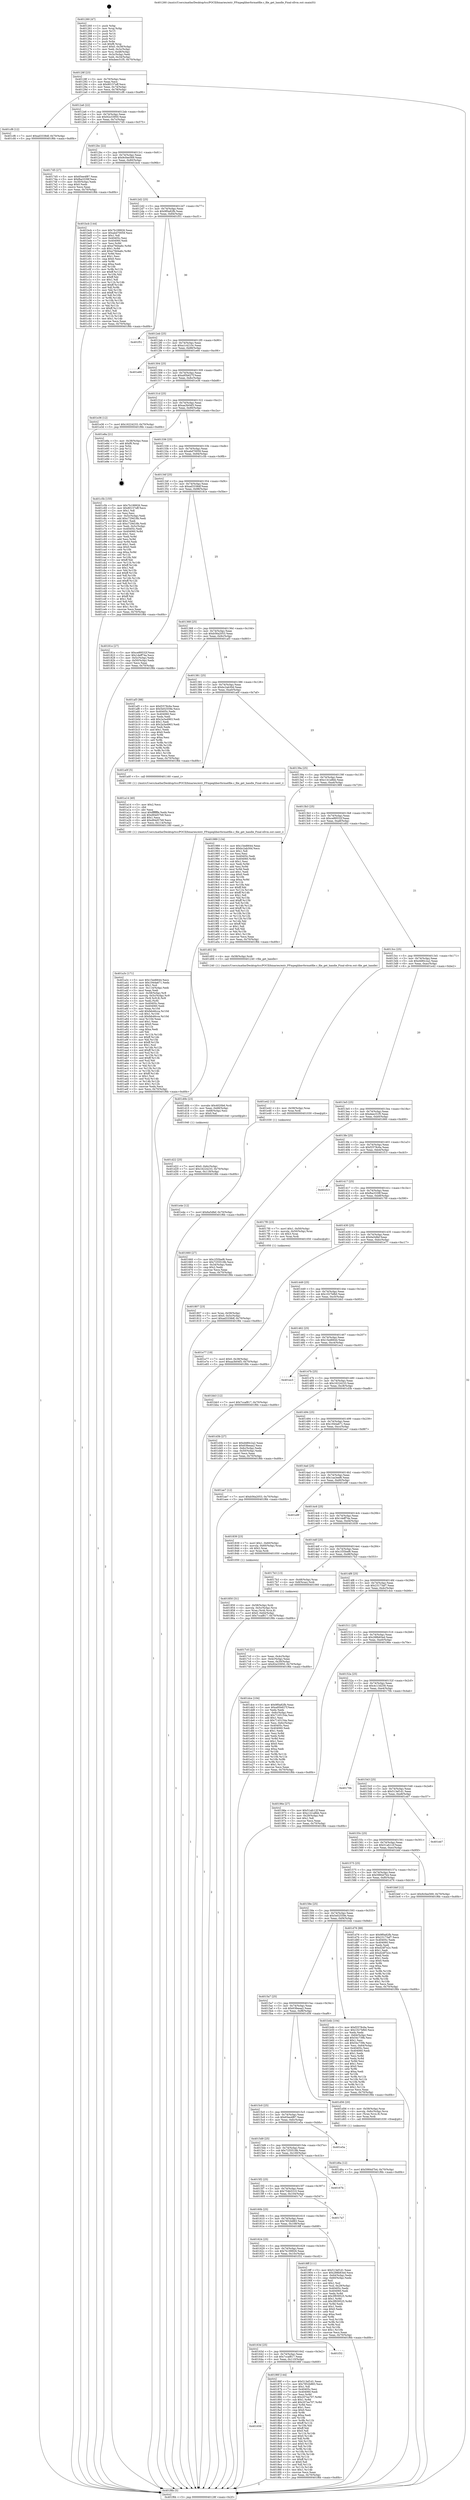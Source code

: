 digraph "0x401260" {
  label = "0x401260 (/mnt/c/Users/mathe/Desktop/tcc/POCII/binaries/extr_FFmpeglibavformatfile.c_file_get_handle_Final-ollvm.out::main(0))"
  labelloc = "t"
  node[shape=record]

  Entry [label="",width=0.3,height=0.3,shape=circle,fillcolor=black,style=filled]
  "0x40128f" [label="{
     0x40128f [23]\l
     | [instrs]\l
     &nbsp;&nbsp;0x40128f \<+3\>: mov -0x70(%rbp),%eax\l
     &nbsp;&nbsp;0x401292 \<+2\>: mov %eax,%ecx\l
     &nbsp;&nbsp;0x401294 \<+6\>: sub $0x80157eff,%ecx\l
     &nbsp;&nbsp;0x40129a \<+3\>: mov %eax,-0x74(%rbp)\l
     &nbsp;&nbsp;0x40129d \<+3\>: mov %ecx,-0x78(%rbp)\l
     &nbsp;&nbsp;0x4012a0 \<+6\>: je 0000000000401cf6 \<main+0xa96\>\l
  }"]
  "0x401cf6" [label="{
     0x401cf6 [12]\l
     | [instrs]\l
     &nbsp;&nbsp;0x401cf6 \<+7\>: movl $0xad3338df,-0x70(%rbp)\l
     &nbsp;&nbsp;0x401cfd \<+5\>: jmp 0000000000401f6b \<main+0xd0b\>\l
  }"]
  "0x4012a6" [label="{
     0x4012a6 [22]\l
     | [instrs]\l
     &nbsp;&nbsp;0x4012a6 \<+5\>: jmp 00000000004012ab \<main+0x4b\>\l
     &nbsp;&nbsp;0x4012ab \<+3\>: mov -0x74(%rbp),%eax\l
     &nbsp;&nbsp;0x4012ae \<+5\>: sub $0x92e33950,%eax\l
     &nbsp;&nbsp;0x4012b3 \<+3\>: mov %eax,-0x7c(%rbp)\l
     &nbsp;&nbsp;0x4012b6 \<+6\>: je 00000000004017d5 \<main+0x575\>\l
  }"]
  Exit [label="",width=0.3,height=0.3,shape=circle,fillcolor=black,style=filled,peripheries=2]
  "0x4017d5" [label="{
     0x4017d5 [27]\l
     | [instrs]\l
     &nbsp;&nbsp;0x4017d5 \<+5\>: mov $0x65ee4f87,%eax\l
     &nbsp;&nbsp;0x4017da \<+5\>: mov $0xfba3339f,%ecx\l
     &nbsp;&nbsp;0x4017df \<+3\>: mov -0x30(%rbp),%edx\l
     &nbsp;&nbsp;0x4017e2 \<+3\>: cmp $0x0,%edx\l
     &nbsp;&nbsp;0x4017e5 \<+3\>: cmove %ecx,%eax\l
     &nbsp;&nbsp;0x4017e8 \<+3\>: mov %eax,-0x70(%rbp)\l
     &nbsp;&nbsp;0x4017eb \<+5\>: jmp 0000000000401f6b \<main+0xd0b\>\l
  }"]
  "0x4012bc" [label="{
     0x4012bc [22]\l
     | [instrs]\l
     &nbsp;&nbsp;0x4012bc \<+5\>: jmp 00000000004012c1 \<main+0x61\>\l
     &nbsp;&nbsp;0x4012c1 \<+3\>: mov -0x74(%rbp),%eax\l
     &nbsp;&nbsp;0x4012c4 \<+5\>: sub $0x9c0ee569,%eax\l
     &nbsp;&nbsp;0x4012c9 \<+3\>: mov %eax,-0x80(%rbp)\l
     &nbsp;&nbsp;0x4012cc \<+6\>: je 0000000000401bcb \<main+0x96b\>\l
  }"]
  "0x401e4e" [label="{
     0x401e4e [12]\l
     | [instrs]\l
     &nbsp;&nbsp;0x401e4e \<+7\>: movl $0x6a5dfef,-0x70(%rbp)\l
     &nbsp;&nbsp;0x401e55 \<+5\>: jmp 0000000000401f6b \<main+0xd0b\>\l
  }"]
  "0x401bcb" [label="{
     0x401bcb [144]\l
     | [instrs]\l
     &nbsp;&nbsp;0x401bcb \<+5\>: mov $0x7b199926,%eax\l
     &nbsp;&nbsp;0x401bd0 \<+5\>: mov $0xabd70059,%ecx\l
     &nbsp;&nbsp;0x401bd5 \<+2\>: mov $0x1,%dl\l
     &nbsp;&nbsp;0x401bd7 \<+7\>: mov 0x40405c,%esi\l
     &nbsp;&nbsp;0x401bde \<+7\>: mov 0x404060,%edi\l
     &nbsp;&nbsp;0x401be5 \<+3\>: mov %esi,%r8d\l
     &nbsp;&nbsp;0x401be8 \<+7\>: sub $0xe79d4a6c,%r8d\l
     &nbsp;&nbsp;0x401bef \<+4\>: sub $0x1,%r8d\l
     &nbsp;&nbsp;0x401bf3 \<+7\>: add $0xe79d4a6c,%r8d\l
     &nbsp;&nbsp;0x401bfa \<+4\>: imul %r8d,%esi\l
     &nbsp;&nbsp;0x401bfe \<+3\>: and $0x1,%esi\l
     &nbsp;&nbsp;0x401c01 \<+3\>: cmp $0x0,%esi\l
     &nbsp;&nbsp;0x401c04 \<+4\>: sete %r9b\l
     &nbsp;&nbsp;0x401c08 \<+3\>: cmp $0xa,%edi\l
     &nbsp;&nbsp;0x401c0b \<+4\>: setl %r10b\l
     &nbsp;&nbsp;0x401c0f \<+3\>: mov %r9b,%r11b\l
     &nbsp;&nbsp;0x401c12 \<+4\>: xor $0xff,%r11b\l
     &nbsp;&nbsp;0x401c16 \<+3\>: mov %r10b,%bl\l
     &nbsp;&nbsp;0x401c19 \<+3\>: xor $0xff,%bl\l
     &nbsp;&nbsp;0x401c1c \<+3\>: xor $0x1,%dl\l
     &nbsp;&nbsp;0x401c1f \<+3\>: mov %r11b,%r14b\l
     &nbsp;&nbsp;0x401c22 \<+4\>: and $0xff,%r14b\l
     &nbsp;&nbsp;0x401c26 \<+3\>: and %dl,%r9b\l
     &nbsp;&nbsp;0x401c29 \<+3\>: mov %bl,%r15b\l
     &nbsp;&nbsp;0x401c2c \<+4\>: and $0xff,%r15b\l
     &nbsp;&nbsp;0x401c30 \<+3\>: and %dl,%r10b\l
     &nbsp;&nbsp;0x401c33 \<+3\>: or %r9b,%r14b\l
     &nbsp;&nbsp;0x401c36 \<+3\>: or %r10b,%r15b\l
     &nbsp;&nbsp;0x401c39 \<+3\>: xor %r15b,%r14b\l
     &nbsp;&nbsp;0x401c3c \<+3\>: or %bl,%r11b\l
     &nbsp;&nbsp;0x401c3f \<+4\>: xor $0xff,%r11b\l
     &nbsp;&nbsp;0x401c43 \<+3\>: or $0x1,%dl\l
     &nbsp;&nbsp;0x401c46 \<+3\>: and %dl,%r11b\l
     &nbsp;&nbsp;0x401c49 \<+3\>: or %r11b,%r14b\l
     &nbsp;&nbsp;0x401c4c \<+4\>: test $0x1,%r14b\l
     &nbsp;&nbsp;0x401c50 \<+3\>: cmovne %ecx,%eax\l
     &nbsp;&nbsp;0x401c53 \<+3\>: mov %eax,-0x70(%rbp)\l
     &nbsp;&nbsp;0x401c56 \<+5\>: jmp 0000000000401f6b \<main+0xd0b\>\l
  }"]
  "0x4012d2" [label="{
     0x4012d2 [25]\l
     | [instrs]\l
     &nbsp;&nbsp;0x4012d2 \<+5\>: jmp 00000000004012d7 \<main+0x77\>\l
     &nbsp;&nbsp;0x4012d7 \<+3\>: mov -0x74(%rbp),%eax\l
     &nbsp;&nbsp;0x4012da \<+5\>: sub $0x9f0a82fb,%eax\l
     &nbsp;&nbsp;0x4012df \<+6\>: mov %eax,-0x84(%rbp)\l
     &nbsp;&nbsp;0x4012e5 \<+6\>: je 0000000000401f51 \<main+0xcf1\>\l
  }"]
  "0x401d6a" [label="{
     0x401d6a [12]\l
     | [instrs]\l
     &nbsp;&nbsp;0x401d6a \<+7\>: movl $0x5984d7b4,-0x70(%rbp)\l
     &nbsp;&nbsp;0x401d71 \<+5\>: jmp 0000000000401f6b \<main+0xd0b\>\l
  }"]
  "0x401f51" [label="{
     0x401f51\l
  }", style=dashed]
  "0x4012eb" [label="{
     0x4012eb [25]\l
     | [instrs]\l
     &nbsp;&nbsp;0x4012eb \<+5\>: jmp 00000000004012f0 \<main+0x90\>\l
     &nbsp;&nbsp;0x4012f0 \<+3\>: mov -0x74(%rbp),%eax\l
     &nbsp;&nbsp;0x4012f3 \<+5\>: sub $0xa1c4210c,%eax\l
     &nbsp;&nbsp;0x4012f8 \<+6\>: mov %eax,-0x88(%rbp)\l
     &nbsp;&nbsp;0x4012fe \<+6\>: je 0000000000401e66 \<main+0xc06\>\l
  }"]
  "0x401d22" [label="{
     0x401d22 [25]\l
     | [instrs]\l
     &nbsp;&nbsp;0x401d22 \<+7\>: movl $0x0,-0x6c(%rbp)\l
     &nbsp;&nbsp;0x401d29 \<+7\>: movl $0x16224233,-0x70(%rbp)\l
     &nbsp;&nbsp;0x401d30 \<+6\>: mov %eax,-0x118(%rbp)\l
     &nbsp;&nbsp;0x401d36 \<+5\>: jmp 0000000000401f6b \<main+0xd0b\>\l
  }"]
  "0x401e66" [label="{
     0x401e66\l
  }", style=dashed]
  "0x401304" [label="{
     0x401304 [25]\l
     | [instrs]\l
     &nbsp;&nbsp;0x401304 \<+5\>: jmp 0000000000401309 \<main+0xa9\>\l
     &nbsp;&nbsp;0x401309 \<+3\>: mov -0x74(%rbp),%eax\l
     &nbsp;&nbsp;0x40130c \<+5\>: sub $0xa95b627f,%eax\l
     &nbsp;&nbsp;0x401311 \<+6\>: mov %eax,-0x8c(%rbp)\l
     &nbsp;&nbsp;0x401317 \<+6\>: je 0000000000401e36 \<main+0xbd6\>\l
  }"]
  "0x401d0b" [label="{
     0x401d0b [23]\l
     | [instrs]\l
     &nbsp;&nbsp;0x401d0b \<+10\>: movabs $0x4020b6,%rdi\l
     &nbsp;&nbsp;0x401d15 \<+3\>: mov %eax,-0x68(%rbp)\l
     &nbsp;&nbsp;0x401d18 \<+3\>: mov -0x68(%rbp),%esi\l
     &nbsp;&nbsp;0x401d1b \<+2\>: mov $0x0,%al\l
     &nbsp;&nbsp;0x401d1d \<+5\>: call 0000000000401040 \<printf@plt\>\l
     | [calls]\l
     &nbsp;&nbsp;0x401040 \{1\} (unknown)\l
  }"]
  "0x401e36" [label="{
     0x401e36 [12]\l
     | [instrs]\l
     &nbsp;&nbsp;0x401e36 \<+7\>: movl $0x16224233,-0x70(%rbp)\l
     &nbsp;&nbsp;0x401e3d \<+5\>: jmp 0000000000401f6b \<main+0xd0b\>\l
  }"]
  "0x40131d" [label="{
     0x40131d [25]\l
     | [instrs]\l
     &nbsp;&nbsp;0x40131d \<+5\>: jmp 0000000000401322 \<main+0xc2\>\l
     &nbsp;&nbsp;0x401322 \<+3\>: mov -0x74(%rbp),%eax\l
     &nbsp;&nbsp;0x401325 \<+5\>: sub $0xaa3b04f3,%eax\l
     &nbsp;&nbsp;0x40132a \<+6\>: mov %eax,-0x90(%rbp)\l
     &nbsp;&nbsp;0x401330 \<+6\>: je 0000000000401e8a \<main+0xc2a\>\l
  }"]
  "0x401a3c" [label="{
     0x401a3c [171]\l
     | [instrs]\l
     &nbsp;&nbsp;0x401a3c \<+5\>: mov $0x15ed6644,%ecx\l
     &nbsp;&nbsp;0x401a41 \<+5\>: mov $0x1944a671,%edx\l
     &nbsp;&nbsp;0x401a46 \<+3\>: mov $0x1,%sil\l
     &nbsp;&nbsp;0x401a49 \<+6\>: mov -0x114(%rbp),%edi\l
     &nbsp;&nbsp;0x401a4f \<+3\>: imul %eax,%edi\l
     &nbsp;&nbsp;0x401a52 \<+4\>: mov -0x58(%rbp),%r8\l
     &nbsp;&nbsp;0x401a56 \<+4\>: movslq -0x5c(%rbp),%r9\l
     &nbsp;&nbsp;0x401a5a \<+4\>: mov (%r8,%r9,8),%r8\l
     &nbsp;&nbsp;0x401a5e \<+3\>: mov %edi,(%r8)\l
     &nbsp;&nbsp;0x401a61 \<+7\>: mov 0x40405c,%eax\l
     &nbsp;&nbsp;0x401a68 \<+7\>: mov 0x404060,%edi\l
     &nbsp;&nbsp;0x401a6f \<+3\>: mov %eax,%r10d\l
     &nbsp;&nbsp;0x401a72 \<+7\>: add $0xfeb46cca,%r10d\l
     &nbsp;&nbsp;0x401a79 \<+4\>: sub $0x1,%r10d\l
     &nbsp;&nbsp;0x401a7d \<+7\>: sub $0xfeb46cca,%r10d\l
     &nbsp;&nbsp;0x401a84 \<+4\>: imul %r10d,%eax\l
     &nbsp;&nbsp;0x401a88 \<+3\>: and $0x1,%eax\l
     &nbsp;&nbsp;0x401a8b \<+3\>: cmp $0x0,%eax\l
     &nbsp;&nbsp;0x401a8e \<+4\>: sete %r11b\l
     &nbsp;&nbsp;0x401a92 \<+3\>: cmp $0xa,%edi\l
     &nbsp;&nbsp;0x401a95 \<+3\>: setl %bl\l
     &nbsp;&nbsp;0x401a98 \<+3\>: mov %r11b,%r14b\l
     &nbsp;&nbsp;0x401a9b \<+4\>: xor $0xff,%r14b\l
     &nbsp;&nbsp;0x401a9f \<+3\>: mov %bl,%r15b\l
     &nbsp;&nbsp;0x401aa2 \<+4\>: xor $0xff,%r15b\l
     &nbsp;&nbsp;0x401aa6 \<+4\>: xor $0x1,%sil\l
     &nbsp;&nbsp;0x401aaa \<+3\>: mov %r14b,%r12b\l
     &nbsp;&nbsp;0x401aad \<+4\>: and $0xff,%r12b\l
     &nbsp;&nbsp;0x401ab1 \<+3\>: and %sil,%r11b\l
     &nbsp;&nbsp;0x401ab4 \<+3\>: mov %r15b,%r13b\l
     &nbsp;&nbsp;0x401ab7 \<+4\>: and $0xff,%r13b\l
     &nbsp;&nbsp;0x401abb \<+3\>: and %sil,%bl\l
     &nbsp;&nbsp;0x401abe \<+3\>: or %r11b,%r12b\l
     &nbsp;&nbsp;0x401ac1 \<+3\>: or %bl,%r13b\l
     &nbsp;&nbsp;0x401ac4 \<+3\>: xor %r13b,%r12b\l
     &nbsp;&nbsp;0x401ac7 \<+3\>: or %r15b,%r14b\l
     &nbsp;&nbsp;0x401aca \<+4\>: xor $0xff,%r14b\l
     &nbsp;&nbsp;0x401ace \<+4\>: or $0x1,%sil\l
     &nbsp;&nbsp;0x401ad2 \<+3\>: and %sil,%r14b\l
     &nbsp;&nbsp;0x401ad5 \<+3\>: or %r14b,%r12b\l
     &nbsp;&nbsp;0x401ad8 \<+4\>: test $0x1,%r12b\l
     &nbsp;&nbsp;0x401adc \<+3\>: cmovne %edx,%ecx\l
     &nbsp;&nbsp;0x401adf \<+3\>: mov %ecx,-0x70(%rbp)\l
     &nbsp;&nbsp;0x401ae2 \<+5\>: jmp 0000000000401f6b \<main+0xd0b\>\l
  }"]
  "0x401e8a" [label="{
     0x401e8a [21]\l
     | [instrs]\l
     &nbsp;&nbsp;0x401e8a \<+3\>: mov -0x38(%rbp),%eax\l
     &nbsp;&nbsp;0x401e8d \<+7\>: add $0xf8,%rsp\l
     &nbsp;&nbsp;0x401e94 \<+1\>: pop %rbx\l
     &nbsp;&nbsp;0x401e95 \<+2\>: pop %r12\l
     &nbsp;&nbsp;0x401e97 \<+2\>: pop %r13\l
     &nbsp;&nbsp;0x401e99 \<+2\>: pop %r14\l
     &nbsp;&nbsp;0x401e9b \<+2\>: pop %r15\l
     &nbsp;&nbsp;0x401e9d \<+1\>: pop %rbp\l
     &nbsp;&nbsp;0x401e9e \<+1\>: ret\l
  }"]
  "0x401336" [label="{
     0x401336 [25]\l
     | [instrs]\l
     &nbsp;&nbsp;0x401336 \<+5\>: jmp 000000000040133b \<main+0xdb\>\l
     &nbsp;&nbsp;0x40133b \<+3\>: mov -0x74(%rbp),%eax\l
     &nbsp;&nbsp;0x40133e \<+5\>: sub $0xabd70059,%eax\l
     &nbsp;&nbsp;0x401343 \<+6\>: mov %eax,-0x94(%rbp)\l
     &nbsp;&nbsp;0x401349 \<+6\>: je 0000000000401c5b \<main+0x9fb\>\l
  }"]
  "0x401a14" [label="{
     0x401a14 [40]\l
     | [instrs]\l
     &nbsp;&nbsp;0x401a14 \<+5\>: mov $0x2,%ecx\l
     &nbsp;&nbsp;0x401a19 \<+1\>: cltd\l
     &nbsp;&nbsp;0x401a1a \<+2\>: idiv %ecx\l
     &nbsp;&nbsp;0x401a1c \<+6\>: imul $0xfffffffe,%edx,%ecx\l
     &nbsp;&nbsp;0x401a22 \<+6\>: sub $0xd94d57b9,%ecx\l
     &nbsp;&nbsp;0x401a28 \<+3\>: add $0x1,%ecx\l
     &nbsp;&nbsp;0x401a2b \<+6\>: add $0xd94d57b9,%ecx\l
     &nbsp;&nbsp;0x401a31 \<+6\>: mov %ecx,-0x114(%rbp)\l
     &nbsp;&nbsp;0x401a37 \<+5\>: call 0000000000401160 \<next_i\>\l
     | [calls]\l
     &nbsp;&nbsp;0x401160 \{1\} (/mnt/c/Users/mathe/Desktop/tcc/POCII/binaries/extr_FFmpeglibavformatfile.c_file_get_handle_Final-ollvm.out::next_i)\l
  }"]
  "0x401c5b" [label="{
     0x401c5b [155]\l
     | [instrs]\l
     &nbsp;&nbsp;0x401c5b \<+5\>: mov $0x7b199926,%eax\l
     &nbsp;&nbsp;0x401c60 \<+5\>: mov $0x80157eff,%ecx\l
     &nbsp;&nbsp;0x401c65 \<+2\>: mov $0x1,%dl\l
     &nbsp;&nbsp;0x401c67 \<+2\>: xor %esi,%esi\l
     &nbsp;&nbsp;0x401c69 \<+3\>: mov -0x5c(%rbp),%edi\l
     &nbsp;&nbsp;0x401c6c \<+6\>: add $0xc729d18b,%edi\l
     &nbsp;&nbsp;0x401c72 \<+3\>: add $0x1,%edi\l
     &nbsp;&nbsp;0x401c75 \<+6\>: sub $0xc729d18b,%edi\l
     &nbsp;&nbsp;0x401c7b \<+3\>: mov %edi,-0x5c(%rbp)\l
     &nbsp;&nbsp;0x401c7e \<+7\>: mov 0x40405c,%edi\l
     &nbsp;&nbsp;0x401c85 \<+8\>: mov 0x404060,%r8d\l
     &nbsp;&nbsp;0x401c8d \<+3\>: sub $0x1,%esi\l
     &nbsp;&nbsp;0x401c90 \<+3\>: mov %edi,%r9d\l
     &nbsp;&nbsp;0x401c93 \<+3\>: add %esi,%r9d\l
     &nbsp;&nbsp;0x401c96 \<+4\>: imul %r9d,%edi\l
     &nbsp;&nbsp;0x401c9a \<+3\>: and $0x1,%edi\l
     &nbsp;&nbsp;0x401c9d \<+3\>: cmp $0x0,%edi\l
     &nbsp;&nbsp;0x401ca0 \<+4\>: sete %r10b\l
     &nbsp;&nbsp;0x401ca4 \<+4\>: cmp $0xa,%r8d\l
     &nbsp;&nbsp;0x401ca8 \<+4\>: setl %r11b\l
     &nbsp;&nbsp;0x401cac \<+3\>: mov %r10b,%bl\l
     &nbsp;&nbsp;0x401caf \<+3\>: xor $0xff,%bl\l
     &nbsp;&nbsp;0x401cb2 \<+3\>: mov %r11b,%r14b\l
     &nbsp;&nbsp;0x401cb5 \<+4\>: xor $0xff,%r14b\l
     &nbsp;&nbsp;0x401cb9 \<+3\>: xor $0x1,%dl\l
     &nbsp;&nbsp;0x401cbc \<+3\>: mov %bl,%r15b\l
     &nbsp;&nbsp;0x401cbf \<+4\>: and $0xff,%r15b\l
     &nbsp;&nbsp;0x401cc3 \<+3\>: and %dl,%r10b\l
     &nbsp;&nbsp;0x401cc6 \<+3\>: mov %r14b,%r12b\l
     &nbsp;&nbsp;0x401cc9 \<+4\>: and $0xff,%r12b\l
     &nbsp;&nbsp;0x401ccd \<+3\>: and %dl,%r11b\l
     &nbsp;&nbsp;0x401cd0 \<+3\>: or %r10b,%r15b\l
     &nbsp;&nbsp;0x401cd3 \<+3\>: or %r11b,%r12b\l
     &nbsp;&nbsp;0x401cd6 \<+3\>: xor %r12b,%r15b\l
     &nbsp;&nbsp;0x401cd9 \<+3\>: or %r14b,%bl\l
     &nbsp;&nbsp;0x401cdc \<+3\>: xor $0xff,%bl\l
     &nbsp;&nbsp;0x401cdf \<+3\>: or $0x1,%dl\l
     &nbsp;&nbsp;0x401ce2 \<+2\>: and %dl,%bl\l
     &nbsp;&nbsp;0x401ce4 \<+3\>: or %bl,%r15b\l
     &nbsp;&nbsp;0x401ce7 \<+4\>: test $0x1,%r15b\l
     &nbsp;&nbsp;0x401ceb \<+3\>: cmovne %ecx,%eax\l
     &nbsp;&nbsp;0x401cee \<+3\>: mov %eax,-0x70(%rbp)\l
     &nbsp;&nbsp;0x401cf1 \<+5\>: jmp 0000000000401f6b \<main+0xd0b\>\l
  }"]
  "0x40134f" [label="{
     0x40134f [25]\l
     | [instrs]\l
     &nbsp;&nbsp;0x40134f \<+5\>: jmp 0000000000401354 \<main+0xf4\>\l
     &nbsp;&nbsp;0x401354 \<+3\>: mov -0x74(%rbp),%eax\l
     &nbsp;&nbsp;0x401357 \<+5\>: sub $0xad3338df,%eax\l
     &nbsp;&nbsp;0x40135c \<+6\>: mov %eax,-0x98(%rbp)\l
     &nbsp;&nbsp;0x401362 \<+6\>: je 000000000040181e \<main+0x5be\>\l
  }"]
  "0x401656" [label="{
     0x401656\l
  }", style=dashed]
  "0x40181e" [label="{
     0x40181e [27]\l
     | [instrs]\l
     &nbsp;&nbsp;0x40181e \<+5\>: mov $0xce89532f,%eax\l
     &nbsp;&nbsp;0x401823 \<+5\>: mov $0x1deff74a,%ecx\l
     &nbsp;&nbsp;0x401828 \<+3\>: mov -0x5c(%rbp),%edx\l
     &nbsp;&nbsp;0x40182b \<+3\>: cmp -0x50(%rbp),%edx\l
     &nbsp;&nbsp;0x40182e \<+3\>: cmovl %ecx,%eax\l
     &nbsp;&nbsp;0x401831 \<+3\>: mov %eax,-0x70(%rbp)\l
     &nbsp;&nbsp;0x401834 \<+5\>: jmp 0000000000401f6b \<main+0xd0b\>\l
  }"]
  "0x401368" [label="{
     0x401368 [25]\l
     | [instrs]\l
     &nbsp;&nbsp;0x401368 \<+5\>: jmp 000000000040136d \<main+0x10d\>\l
     &nbsp;&nbsp;0x40136d \<+3\>: mov -0x74(%rbp),%eax\l
     &nbsp;&nbsp;0x401370 \<+5\>: sub $0xb56a2053,%eax\l
     &nbsp;&nbsp;0x401375 \<+6\>: mov %eax,-0x9c(%rbp)\l
     &nbsp;&nbsp;0x40137b \<+6\>: je 0000000000401af3 \<main+0x893\>\l
  }"]
  "0x40186f" [label="{
     0x40186f [144]\l
     | [instrs]\l
     &nbsp;&nbsp;0x40186f \<+5\>: mov $0x513ef1d1,%eax\l
     &nbsp;&nbsp;0x401874 \<+5\>: mov $0x7852b883,%ecx\l
     &nbsp;&nbsp;0x401879 \<+2\>: mov $0x1,%dl\l
     &nbsp;&nbsp;0x40187b \<+7\>: mov 0x40405c,%esi\l
     &nbsp;&nbsp;0x401882 \<+7\>: mov 0x404060,%edi\l
     &nbsp;&nbsp;0x401889 \<+3\>: mov %esi,%r8d\l
     &nbsp;&nbsp;0x40188c \<+7\>: sub $0x207ea707,%r8d\l
     &nbsp;&nbsp;0x401893 \<+4\>: sub $0x1,%r8d\l
     &nbsp;&nbsp;0x401897 \<+7\>: add $0x207ea707,%r8d\l
     &nbsp;&nbsp;0x40189e \<+4\>: imul %r8d,%esi\l
     &nbsp;&nbsp;0x4018a2 \<+3\>: and $0x1,%esi\l
     &nbsp;&nbsp;0x4018a5 \<+3\>: cmp $0x0,%esi\l
     &nbsp;&nbsp;0x4018a8 \<+4\>: sete %r9b\l
     &nbsp;&nbsp;0x4018ac \<+3\>: cmp $0xa,%edi\l
     &nbsp;&nbsp;0x4018af \<+4\>: setl %r10b\l
     &nbsp;&nbsp;0x4018b3 \<+3\>: mov %r9b,%r11b\l
     &nbsp;&nbsp;0x4018b6 \<+4\>: xor $0xff,%r11b\l
     &nbsp;&nbsp;0x4018ba \<+3\>: mov %r10b,%bl\l
     &nbsp;&nbsp;0x4018bd \<+3\>: xor $0xff,%bl\l
     &nbsp;&nbsp;0x4018c0 \<+3\>: xor $0x0,%dl\l
     &nbsp;&nbsp;0x4018c3 \<+3\>: mov %r11b,%r14b\l
     &nbsp;&nbsp;0x4018c6 \<+4\>: and $0x0,%r14b\l
     &nbsp;&nbsp;0x4018ca \<+3\>: and %dl,%r9b\l
     &nbsp;&nbsp;0x4018cd \<+3\>: mov %bl,%r15b\l
     &nbsp;&nbsp;0x4018d0 \<+4\>: and $0x0,%r15b\l
     &nbsp;&nbsp;0x4018d4 \<+3\>: and %dl,%r10b\l
     &nbsp;&nbsp;0x4018d7 \<+3\>: or %r9b,%r14b\l
     &nbsp;&nbsp;0x4018da \<+3\>: or %r10b,%r15b\l
     &nbsp;&nbsp;0x4018dd \<+3\>: xor %r15b,%r14b\l
     &nbsp;&nbsp;0x4018e0 \<+3\>: or %bl,%r11b\l
     &nbsp;&nbsp;0x4018e3 \<+4\>: xor $0xff,%r11b\l
     &nbsp;&nbsp;0x4018e7 \<+3\>: or $0x0,%dl\l
     &nbsp;&nbsp;0x4018ea \<+3\>: and %dl,%r11b\l
     &nbsp;&nbsp;0x4018ed \<+3\>: or %r11b,%r14b\l
     &nbsp;&nbsp;0x4018f0 \<+4\>: test $0x1,%r14b\l
     &nbsp;&nbsp;0x4018f4 \<+3\>: cmovne %ecx,%eax\l
     &nbsp;&nbsp;0x4018f7 \<+3\>: mov %eax,-0x70(%rbp)\l
     &nbsp;&nbsp;0x4018fa \<+5\>: jmp 0000000000401f6b \<main+0xd0b\>\l
  }"]
  "0x401af3" [label="{
     0x401af3 [88]\l
     | [instrs]\l
     &nbsp;&nbsp;0x401af3 \<+5\>: mov $0xf2578c6a,%eax\l
     &nbsp;&nbsp;0x401af8 \<+5\>: mov $0x5e02559e,%ecx\l
     &nbsp;&nbsp;0x401afd \<+7\>: mov 0x40405c,%edx\l
     &nbsp;&nbsp;0x401b04 \<+7\>: mov 0x404060,%esi\l
     &nbsp;&nbsp;0x401b0b \<+2\>: mov %edx,%edi\l
     &nbsp;&nbsp;0x401b0d \<+6\>: add $0x2a3a4963,%edi\l
     &nbsp;&nbsp;0x401b13 \<+3\>: sub $0x1,%edi\l
     &nbsp;&nbsp;0x401b16 \<+6\>: sub $0x2a3a4963,%edi\l
     &nbsp;&nbsp;0x401b1c \<+3\>: imul %edi,%edx\l
     &nbsp;&nbsp;0x401b1f \<+3\>: and $0x1,%edx\l
     &nbsp;&nbsp;0x401b22 \<+3\>: cmp $0x0,%edx\l
     &nbsp;&nbsp;0x401b25 \<+4\>: sete %r8b\l
     &nbsp;&nbsp;0x401b29 \<+3\>: cmp $0xa,%esi\l
     &nbsp;&nbsp;0x401b2c \<+4\>: setl %r9b\l
     &nbsp;&nbsp;0x401b30 \<+3\>: mov %r8b,%r10b\l
     &nbsp;&nbsp;0x401b33 \<+3\>: and %r9b,%r10b\l
     &nbsp;&nbsp;0x401b36 \<+3\>: xor %r9b,%r8b\l
     &nbsp;&nbsp;0x401b39 \<+3\>: or %r8b,%r10b\l
     &nbsp;&nbsp;0x401b3c \<+4\>: test $0x1,%r10b\l
     &nbsp;&nbsp;0x401b40 \<+3\>: cmovne %ecx,%eax\l
     &nbsp;&nbsp;0x401b43 \<+3\>: mov %eax,-0x70(%rbp)\l
     &nbsp;&nbsp;0x401b46 \<+5\>: jmp 0000000000401f6b \<main+0xd0b\>\l
  }"]
  "0x401381" [label="{
     0x401381 [25]\l
     | [instrs]\l
     &nbsp;&nbsp;0x401381 \<+5\>: jmp 0000000000401386 \<main+0x126\>\l
     &nbsp;&nbsp;0x401386 \<+3\>: mov -0x74(%rbp),%eax\l
     &nbsp;&nbsp;0x401389 \<+5\>: sub $0xbc2ab30d,%eax\l
     &nbsp;&nbsp;0x40138e \<+6\>: mov %eax,-0xa0(%rbp)\l
     &nbsp;&nbsp;0x401394 \<+6\>: je 0000000000401a0f \<main+0x7af\>\l
  }"]
  "0x40163d" [label="{
     0x40163d [25]\l
     | [instrs]\l
     &nbsp;&nbsp;0x40163d \<+5\>: jmp 0000000000401642 \<main+0x3e2\>\l
     &nbsp;&nbsp;0x401642 \<+3\>: mov -0x74(%rbp),%eax\l
     &nbsp;&nbsp;0x401645 \<+5\>: sub $0x7ccaf817,%eax\l
     &nbsp;&nbsp;0x40164a \<+6\>: mov %eax,-0x110(%rbp)\l
     &nbsp;&nbsp;0x401650 \<+6\>: je 000000000040186f \<main+0x60f\>\l
  }"]
  "0x401a0f" [label="{
     0x401a0f [5]\l
     | [instrs]\l
     &nbsp;&nbsp;0x401a0f \<+5\>: call 0000000000401160 \<next_i\>\l
     | [calls]\l
     &nbsp;&nbsp;0x401160 \{1\} (/mnt/c/Users/mathe/Desktop/tcc/POCII/binaries/extr_FFmpeglibavformatfile.c_file_get_handle_Final-ollvm.out::next_i)\l
  }"]
  "0x40139a" [label="{
     0x40139a [25]\l
     | [instrs]\l
     &nbsp;&nbsp;0x40139a \<+5\>: jmp 000000000040139f \<main+0x13f\>\l
     &nbsp;&nbsp;0x40139f \<+3\>: mov -0x74(%rbp),%eax\l
     &nbsp;&nbsp;0x4013a2 \<+5\>: sub $0xc141a8bb,%eax\l
     &nbsp;&nbsp;0x4013a7 \<+6\>: mov %eax,-0xa4(%rbp)\l
     &nbsp;&nbsp;0x4013ad \<+6\>: je 0000000000401989 \<main+0x729\>\l
  }"]
  "0x401f32" [label="{
     0x401f32\l
  }", style=dashed]
  "0x401989" [label="{
     0x401989 [134]\l
     | [instrs]\l
     &nbsp;&nbsp;0x401989 \<+5\>: mov $0x15ed6644,%eax\l
     &nbsp;&nbsp;0x40198e \<+5\>: mov $0xbc2ab30d,%ecx\l
     &nbsp;&nbsp;0x401993 \<+2\>: mov $0x1,%dl\l
     &nbsp;&nbsp;0x401995 \<+2\>: xor %esi,%esi\l
     &nbsp;&nbsp;0x401997 \<+7\>: mov 0x40405c,%edi\l
     &nbsp;&nbsp;0x40199e \<+8\>: mov 0x404060,%r8d\l
     &nbsp;&nbsp;0x4019a6 \<+3\>: sub $0x1,%esi\l
     &nbsp;&nbsp;0x4019a9 \<+3\>: mov %edi,%r9d\l
     &nbsp;&nbsp;0x4019ac \<+3\>: add %esi,%r9d\l
     &nbsp;&nbsp;0x4019af \<+4\>: imul %r9d,%edi\l
     &nbsp;&nbsp;0x4019b3 \<+3\>: and $0x1,%edi\l
     &nbsp;&nbsp;0x4019b6 \<+3\>: cmp $0x0,%edi\l
     &nbsp;&nbsp;0x4019b9 \<+4\>: sete %r10b\l
     &nbsp;&nbsp;0x4019bd \<+4\>: cmp $0xa,%r8d\l
     &nbsp;&nbsp;0x4019c1 \<+4\>: setl %r11b\l
     &nbsp;&nbsp;0x4019c5 \<+3\>: mov %r10b,%bl\l
     &nbsp;&nbsp;0x4019c8 \<+3\>: xor $0xff,%bl\l
     &nbsp;&nbsp;0x4019cb \<+3\>: mov %r11b,%r14b\l
     &nbsp;&nbsp;0x4019ce \<+4\>: xor $0xff,%r14b\l
     &nbsp;&nbsp;0x4019d2 \<+3\>: xor $0x1,%dl\l
     &nbsp;&nbsp;0x4019d5 \<+3\>: mov %bl,%r15b\l
     &nbsp;&nbsp;0x4019d8 \<+4\>: and $0xff,%r15b\l
     &nbsp;&nbsp;0x4019dc \<+3\>: and %dl,%r10b\l
     &nbsp;&nbsp;0x4019df \<+3\>: mov %r14b,%r12b\l
     &nbsp;&nbsp;0x4019e2 \<+4\>: and $0xff,%r12b\l
     &nbsp;&nbsp;0x4019e6 \<+3\>: and %dl,%r11b\l
     &nbsp;&nbsp;0x4019e9 \<+3\>: or %r10b,%r15b\l
     &nbsp;&nbsp;0x4019ec \<+3\>: or %r11b,%r12b\l
     &nbsp;&nbsp;0x4019ef \<+3\>: xor %r12b,%r15b\l
     &nbsp;&nbsp;0x4019f2 \<+3\>: or %r14b,%bl\l
     &nbsp;&nbsp;0x4019f5 \<+3\>: xor $0xff,%bl\l
     &nbsp;&nbsp;0x4019f8 \<+3\>: or $0x1,%dl\l
     &nbsp;&nbsp;0x4019fb \<+2\>: and %dl,%bl\l
     &nbsp;&nbsp;0x4019fd \<+3\>: or %bl,%r15b\l
     &nbsp;&nbsp;0x401a00 \<+4\>: test $0x1,%r15b\l
     &nbsp;&nbsp;0x401a04 \<+3\>: cmovne %ecx,%eax\l
     &nbsp;&nbsp;0x401a07 \<+3\>: mov %eax,-0x70(%rbp)\l
     &nbsp;&nbsp;0x401a0a \<+5\>: jmp 0000000000401f6b \<main+0xd0b\>\l
  }"]
  "0x4013b3" [label="{
     0x4013b3 [25]\l
     | [instrs]\l
     &nbsp;&nbsp;0x4013b3 \<+5\>: jmp 00000000004013b8 \<main+0x158\>\l
     &nbsp;&nbsp;0x4013b8 \<+3\>: mov -0x74(%rbp),%eax\l
     &nbsp;&nbsp;0x4013bb \<+5\>: sub $0xce89532f,%eax\l
     &nbsp;&nbsp;0x4013c0 \<+6\>: mov %eax,-0xa8(%rbp)\l
     &nbsp;&nbsp;0x4013c6 \<+6\>: je 0000000000401d02 \<main+0xaa2\>\l
  }"]
  "0x401624" [label="{
     0x401624 [25]\l
     | [instrs]\l
     &nbsp;&nbsp;0x401624 \<+5\>: jmp 0000000000401629 \<main+0x3c9\>\l
     &nbsp;&nbsp;0x401629 \<+3\>: mov -0x74(%rbp),%eax\l
     &nbsp;&nbsp;0x40162c \<+5\>: sub $0x7b199926,%eax\l
     &nbsp;&nbsp;0x401631 \<+6\>: mov %eax,-0x10c(%rbp)\l
     &nbsp;&nbsp;0x401637 \<+6\>: je 0000000000401f32 \<main+0xcd2\>\l
  }"]
  "0x401d02" [label="{
     0x401d02 [9]\l
     | [instrs]\l
     &nbsp;&nbsp;0x401d02 \<+4\>: mov -0x58(%rbp),%rdi\l
     &nbsp;&nbsp;0x401d06 \<+5\>: call 0000000000401240 \<file_get_handle\>\l
     | [calls]\l
     &nbsp;&nbsp;0x401240 \{1\} (/mnt/c/Users/mathe/Desktop/tcc/POCII/binaries/extr_FFmpeglibavformatfile.c_file_get_handle_Final-ollvm.out::file_get_handle)\l
  }"]
  "0x4013cc" [label="{
     0x4013cc [25]\l
     | [instrs]\l
     &nbsp;&nbsp;0x4013cc \<+5\>: jmp 00000000004013d1 \<main+0x171\>\l
     &nbsp;&nbsp;0x4013d1 \<+3\>: mov -0x74(%rbp),%eax\l
     &nbsp;&nbsp;0x4013d4 \<+5\>: sub $0xd480c2a2,%eax\l
     &nbsp;&nbsp;0x4013d9 \<+6\>: mov %eax,-0xac(%rbp)\l
     &nbsp;&nbsp;0x4013df \<+6\>: je 0000000000401e42 \<main+0xbe2\>\l
  }"]
  "0x4018ff" [label="{
     0x4018ff [111]\l
     | [instrs]\l
     &nbsp;&nbsp;0x4018ff \<+5\>: mov $0x513ef1d1,%eax\l
     &nbsp;&nbsp;0x401904 \<+5\>: mov $0x288b83ed,%ecx\l
     &nbsp;&nbsp;0x401909 \<+3\>: mov -0x64(%rbp),%edx\l
     &nbsp;&nbsp;0x40190c \<+3\>: cmp -0x60(%rbp),%edx\l
     &nbsp;&nbsp;0x40190f \<+4\>: setl %sil\l
     &nbsp;&nbsp;0x401913 \<+4\>: and $0x1,%sil\l
     &nbsp;&nbsp;0x401917 \<+4\>: mov %sil,-0x29(%rbp)\l
     &nbsp;&nbsp;0x40191b \<+7\>: mov 0x40405c,%edx\l
     &nbsp;&nbsp;0x401922 \<+7\>: mov 0x404060,%edi\l
     &nbsp;&nbsp;0x401929 \<+3\>: mov %edx,%r8d\l
     &nbsp;&nbsp;0x40192c \<+7\>: add $0x3f939525,%r8d\l
     &nbsp;&nbsp;0x401933 \<+4\>: sub $0x1,%r8d\l
     &nbsp;&nbsp;0x401937 \<+7\>: sub $0x3f939525,%r8d\l
     &nbsp;&nbsp;0x40193e \<+4\>: imul %r8d,%edx\l
     &nbsp;&nbsp;0x401942 \<+3\>: and $0x1,%edx\l
     &nbsp;&nbsp;0x401945 \<+3\>: cmp $0x0,%edx\l
     &nbsp;&nbsp;0x401948 \<+4\>: sete %sil\l
     &nbsp;&nbsp;0x40194c \<+3\>: cmp $0xa,%edi\l
     &nbsp;&nbsp;0x40194f \<+4\>: setl %r9b\l
     &nbsp;&nbsp;0x401953 \<+3\>: mov %sil,%r10b\l
     &nbsp;&nbsp;0x401956 \<+3\>: and %r9b,%r10b\l
     &nbsp;&nbsp;0x401959 \<+3\>: xor %r9b,%sil\l
     &nbsp;&nbsp;0x40195c \<+3\>: or %sil,%r10b\l
     &nbsp;&nbsp;0x40195f \<+4\>: test $0x1,%r10b\l
     &nbsp;&nbsp;0x401963 \<+3\>: cmovne %ecx,%eax\l
     &nbsp;&nbsp;0x401966 \<+3\>: mov %eax,-0x70(%rbp)\l
     &nbsp;&nbsp;0x401969 \<+5\>: jmp 0000000000401f6b \<main+0xd0b\>\l
  }"]
  "0x401e42" [label="{
     0x401e42 [12]\l
     | [instrs]\l
     &nbsp;&nbsp;0x401e42 \<+4\>: mov -0x58(%rbp),%rax\l
     &nbsp;&nbsp;0x401e46 \<+3\>: mov %rax,%rdi\l
     &nbsp;&nbsp;0x401e49 \<+5\>: call 0000000000401030 \<free@plt\>\l
     | [calls]\l
     &nbsp;&nbsp;0x401030 \{1\} (unknown)\l
  }"]
  "0x4013e5" [label="{
     0x4013e5 [25]\l
     | [instrs]\l
     &nbsp;&nbsp;0x4013e5 \<+5\>: jmp 00000000004013ea \<main+0x18a\>\l
     &nbsp;&nbsp;0x4013ea \<+3\>: mov -0x74(%rbp),%eax\l
     &nbsp;&nbsp;0x4013ed \<+5\>: sub $0xdeec51f5,%eax\l
     &nbsp;&nbsp;0x4013f2 \<+6\>: mov %eax,-0xb0(%rbp)\l
     &nbsp;&nbsp;0x4013f8 \<+6\>: je 0000000000401660 \<main+0x400\>\l
  }"]
  "0x40160b" [label="{
     0x40160b [25]\l
     | [instrs]\l
     &nbsp;&nbsp;0x40160b \<+5\>: jmp 0000000000401610 \<main+0x3b0\>\l
     &nbsp;&nbsp;0x401610 \<+3\>: mov -0x74(%rbp),%eax\l
     &nbsp;&nbsp;0x401613 \<+5\>: sub $0x7852b883,%eax\l
     &nbsp;&nbsp;0x401618 \<+6\>: mov %eax,-0x108(%rbp)\l
     &nbsp;&nbsp;0x40161e \<+6\>: je 00000000004018ff \<main+0x69f\>\l
  }"]
  "0x401660" [label="{
     0x401660 [27]\l
     | [instrs]\l
     &nbsp;&nbsp;0x401660 \<+5\>: mov $0x1f35bef6,%eax\l
     &nbsp;&nbsp;0x401665 \<+5\>: mov $0x7255518b,%ecx\l
     &nbsp;&nbsp;0x40166a \<+3\>: mov -0x34(%rbp),%edx\l
     &nbsp;&nbsp;0x40166d \<+3\>: cmp $0x2,%edx\l
     &nbsp;&nbsp;0x401670 \<+3\>: cmovne %ecx,%eax\l
     &nbsp;&nbsp;0x401673 \<+3\>: mov %eax,-0x70(%rbp)\l
     &nbsp;&nbsp;0x401676 \<+5\>: jmp 0000000000401f6b \<main+0xd0b\>\l
  }"]
  "0x4013fe" [label="{
     0x4013fe [25]\l
     | [instrs]\l
     &nbsp;&nbsp;0x4013fe \<+5\>: jmp 0000000000401403 \<main+0x1a3\>\l
     &nbsp;&nbsp;0x401403 \<+3\>: mov -0x74(%rbp),%eax\l
     &nbsp;&nbsp;0x401406 \<+5\>: sub $0xf2578c6a,%eax\l
     &nbsp;&nbsp;0x40140b \<+6\>: mov %eax,-0xb4(%rbp)\l
     &nbsp;&nbsp;0x401411 \<+6\>: je 0000000000401f13 \<main+0xcb3\>\l
  }"]
  "0x401f6b" [label="{
     0x401f6b [5]\l
     | [instrs]\l
     &nbsp;&nbsp;0x401f6b \<+5\>: jmp 000000000040128f \<main+0x2f\>\l
  }"]
  "0x401260" [label="{
     0x401260 [47]\l
     | [instrs]\l
     &nbsp;&nbsp;0x401260 \<+1\>: push %rbp\l
     &nbsp;&nbsp;0x401261 \<+3\>: mov %rsp,%rbp\l
     &nbsp;&nbsp;0x401264 \<+2\>: push %r15\l
     &nbsp;&nbsp;0x401266 \<+2\>: push %r14\l
     &nbsp;&nbsp;0x401268 \<+2\>: push %r13\l
     &nbsp;&nbsp;0x40126a \<+2\>: push %r12\l
     &nbsp;&nbsp;0x40126c \<+1\>: push %rbx\l
     &nbsp;&nbsp;0x40126d \<+7\>: sub $0xf8,%rsp\l
     &nbsp;&nbsp;0x401274 \<+7\>: movl $0x0,-0x38(%rbp)\l
     &nbsp;&nbsp;0x40127b \<+3\>: mov %edi,-0x3c(%rbp)\l
     &nbsp;&nbsp;0x40127e \<+4\>: mov %rsi,-0x48(%rbp)\l
     &nbsp;&nbsp;0x401282 \<+3\>: mov -0x3c(%rbp),%edi\l
     &nbsp;&nbsp;0x401285 \<+3\>: mov %edi,-0x34(%rbp)\l
     &nbsp;&nbsp;0x401288 \<+7\>: movl $0xdeec51f5,-0x70(%rbp)\l
  }"]
  "0x4017a7" [label="{
     0x4017a7\l
  }", style=dashed]
  "0x401f13" [label="{
     0x401f13\l
  }", style=dashed]
  "0x401417" [label="{
     0x401417 [25]\l
     | [instrs]\l
     &nbsp;&nbsp;0x401417 \<+5\>: jmp 000000000040141c \<main+0x1bc\>\l
     &nbsp;&nbsp;0x40141c \<+3\>: mov -0x74(%rbp),%eax\l
     &nbsp;&nbsp;0x40141f \<+5\>: sub $0xfba3339f,%eax\l
     &nbsp;&nbsp;0x401424 \<+6\>: mov %eax,-0xb8(%rbp)\l
     &nbsp;&nbsp;0x40142a \<+6\>: je 00000000004017f0 \<main+0x590\>\l
  }"]
  "0x4015f2" [label="{
     0x4015f2 [25]\l
     | [instrs]\l
     &nbsp;&nbsp;0x4015f2 \<+5\>: jmp 00000000004015f7 \<main+0x397\>\l
     &nbsp;&nbsp;0x4015f7 \<+3\>: mov -0x74(%rbp),%eax\l
     &nbsp;&nbsp;0x4015fa \<+5\>: sub $0x754b5310,%eax\l
     &nbsp;&nbsp;0x4015ff \<+6\>: mov %eax,-0x104(%rbp)\l
     &nbsp;&nbsp;0x401605 \<+6\>: je 00000000004017a7 \<main+0x547\>\l
  }"]
  "0x4017f0" [label="{
     0x4017f0 [23]\l
     | [instrs]\l
     &nbsp;&nbsp;0x4017f0 \<+7\>: movl $0x1,-0x50(%rbp)\l
     &nbsp;&nbsp;0x4017f7 \<+4\>: movslq -0x50(%rbp),%rax\l
     &nbsp;&nbsp;0x4017fb \<+4\>: shl $0x3,%rax\l
     &nbsp;&nbsp;0x4017ff \<+3\>: mov %rax,%rdi\l
     &nbsp;&nbsp;0x401802 \<+5\>: call 0000000000401050 \<malloc@plt\>\l
     | [calls]\l
     &nbsp;&nbsp;0x401050 \{1\} (unknown)\l
  }"]
  "0x401430" [label="{
     0x401430 [25]\l
     | [instrs]\l
     &nbsp;&nbsp;0x401430 \<+5\>: jmp 0000000000401435 \<main+0x1d5\>\l
     &nbsp;&nbsp;0x401435 \<+3\>: mov -0x74(%rbp),%eax\l
     &nbsp;&nbsp;0x401438 \<+5\>: sub $0x6a5dfef,%eax\l
     &nbsp;&nbsp;0x40143d \<+6\>: mov %eax,-0xbc(%rbp)\l
     &nbsp;&nbsp;0x401443 \<+6\>: je 0000000000401e77 \<main+0xc17\>\l
  }"]
  "0x40167b" [label="{
     0x40167b\l
  }", style=dashed]
  "0x401e77" [label="{
     0x401e77 [19]\l
     | [instrs]\l
     &nbsp;&nbsp;0x401e77 \<+7\>: movl $0x0,-0x38(%rbp)\l
     &nbsp;&nbsp;0x401e7e \<+7\>: movl $0xaa3b04f3,-0x70(%rbp)\l
     &nbsp;&nbsp;0x401e85 \<+5\>: jmp 0000000000401f6b \<main+0xd0b\>\l
  }"]
  "0x401449" [label="{
     0x401449 [25]\l
     | [instrs]\l
     &nbsp;&nbsp;0x401449 \<+5\>: jmp 000000000040144e \<main+0x1ee\>\l
     &nbsp;&nbsp;0x40144e \<+3\>: mov -0x74(%rbp),%eax\l
     &nbsp;&nbsp;0x401451 \<+5\>: sub $0x1027bfb0,%eax\l
     &nbsp;&nbsp;0x401456 \<+6\>: mov %eax,-0xc0(%rbp)\l
     &nbsp;&nbsp;0x40145c \<+6\>: je 0000000000401bb3 \<main+0x953\>\l
  }"]
  "0x4015d9" [label="{
     0x4015d9 [25]\l
     | [instrs]\l
     &nbsp;&nbsp;0x4015d9 \<+5\>: jmp 00000000004015de \<main+0x37e\>\l
     &nbsp;&nbsp;0x4015de \<+3\>: mov -0x74(%rbp),%eax\l
     &nbsp;&nbsp;0x4015e1 \<+5\>: sub $0x7255518b,%eax\l
     &nbsp;&nbsp;0x4015e6 \<+6\>: mov %eax,-0x100(%rbp)\l
     &nbsp;&nbsp;0x4015ec \<+6\>: je 000000000040167b \<main+0x41b\>\l
  }"]
  "0x401bb3" [label="{
     0x401bb3 [12]\l
     | [instrs]\l
     &nbsp;&nbsp;0x401bb3 \<+7\>: movl $0x7ccaf817,-0x70(%rbp)\l
     &nbsp;&nbsp;0x401bba \<+5\>: jmp 0000000000401f6b \<main+0xd0b\>\l
  }"]
  "0x401462" [label="{
     0x401462 [25]\l
     | [instrs]\l
     &nbsp;&nbsp;0x401462 \<+5\>: jmp 0000000000401467 \<main+0x207\>\l
     &nbsp;&nbsp;0x401467 \<+3\>: mov -0x74(%rbp),%eax\l
     &nbsp;&nbsp;0x40146a \<+5\>: sub $0x15ed6644,%eax\l
     &nbsp;&nbsp;0x40146f \<+6\>: mov %eax,-0xc4(%rbp)\l
     &nbsp;&nbsp;0x401475 \<+6\>: je 0000000000401ec3 \<main+0xc63\>\l
  }"]
  "0x401e5a" [label="{
     0x401e5a\l
  }", style=dashed]
  "0x401ec3" [label="{
     0x401ec3\l
  }", style=dashed]
  "0x40147b" [label="{
     0x40147b [25]\l
     | [instrs]\l
     &nbsp;&nbsp;0x40147b \<+5\>: jmp 0000000000401480 \<main+0x220\>\l
     &nbsp;&nbsp;0x401480 \<+3\>: mov -0x74(%rbp),%eax\l
     &nbsp;&nbsp;0x401483 \<+5\>: sub $0x16224233,%eax\l
     &nbsp;&nbsp;0x401488 \<+6\>: mov %eax,-0xc8(%rbp)\l
     &nbsp;&nbsp;0x40148e \<+6\>: je 0000000000401d3b \<main+0xadb\>\l
  }"]
  "0x4015c0" [label="{
     0x4015c0 [25]\l
     | [instrs]\l
     &nbsp;&nbsp;0x4015c0 \<+5\>: jmp 00000000004015c5 \<main+0x365\>\l
     &nbsp;&nbsp;0x4015c5 \<+3\>: mov -0x74(%rbp),%eax\l
     &nbsp;&nbsp;0x4015c8 \<+5\>: sub $0x65ee4f87,%eax\l
     &nbsp;&nbsp;0x4015cd \<+6\>: mov %eax,-0xfc(%rbp)\l
     &nbsp;&nbsp;0x4015d3 \<+6\>: je 0000000000401e5a \<main+0xbfa\>\l
  }"]
  "0x401d3b" [label="{
     0x401d3b [27]\l
     | [instrs]\l
     &nbsp;&nbsp;0x401d3b \<+5\>: mov $0xd480c2a2,%eax\l
     &nbsp;&nbsp;0x401d40 \<+5\>: mov $0x63feeaa2,%ecx\l
     &nbsp;&nbsp;0x401d45 \<+3\>: mov -0x6c(%rbp),%edx\l
     &nbsp;&nbsp;0x401d48 \<+3\>: cmp -0x50(%rbp),%edx\l
     &nbsp;&nbsp;0x401d4b \<+3\>: cmovl %ecx,%eax\l
     &nbsp;&nbsp;0x401d4e \<+3\>: mov %eax,-0x70(%rbp)\l
     &nbsp;&nbsp;0x401d51 \<+5\>: jmp 0000000000401f6b \<main+0xd0b\>\l
  }"]
  "0x401494" [label="{
     0x401494 [25]\l
     | [instrs]\l
     &nbsp;&nbsp;0x401494 \<+5\>: jmp 0000000000401499 \<main+0x239\>\l
     &nbsp;&nbsp;0x401499 \<+3\>: mov -0x74(%rbp),%eax\l
     &nbsp;&nbsp;0x40149c \<+5\>: sub $0x1944a671,%eax\l
     &nbsp;&nbsp;0x4014a1 \<+6\>: mov %eax,-0xcc(%rbp)\l
     &nbsp;&nbsp;0x4014a7 \<+6\>: je 0000000000401ae7 \<main+0x887\>\l
  }"]
  "0x401d56" [label="{
     0x401d56 [20]\l
     | [instrs]\l
     &nbsp;&nbsp;0x401d56 \<+4\>: mov -0x58(%rbp),%rax\l
     &nbsp;&nbsp;0x401d5a \<+4\>: movslq -0x6c(%rbp),%rcx\l
     &nbsp;&nbsp;0x401d5e \<+4\>: mov (%rax,%rcx,8),%rax\l
     &nbsp;&nbsp;0x401d62 \<+3\>: mov %rax,%rdi\l
     &nbsp;&nbsp;0x401d65 \<+5\>: call 0000000000401030 \<free@plt\>\l
     | [calls]\l
     &nbsp;&nbsp;0x401030 \{1\} (unknown)\l
  }"]
  "0x401ae7" [label="{
     0x401ae7 [12]\l
     | [instrs]\l
     &nbsp;&nbsp;0x401ae7 \<+7\>: movl $0xb56a2053,-0x70(%rbp)\l
     &nbsp;&nbsp;0x401aee \<+5\>: jmp 0000000000401f6b \<main+0xd0b\>\l
  }"]
  "0x4014ad" [label="{
     0x4014ad [25]\l
     | [instrs]\l
     &nbsp;&nbsp;0x4014ad \<+5\>: jmp 00000000004014b2 \<main+0x252\>\l
     &nbsp;&nbsp;0x4014b2 \<+3\>: mov -0x74(%rbp),%eax\l
     &nbsp;&nbsp;0x4014b5 \<+5\>: sub $0x1aa3eef6,%eax\l
     &nbsp;&nbsp;0x4014ba \<+6\>: mov %eax,-0xd0(%rbp)\l
     &nbsp;&nbsp;0x4014c0 \<+6\>: je 0000000000401e9f \<main+0xc3f\>\l
  }"]
  "0x4015a7" [label="{
     0x4015a7 [25]\l
     | [instrs]\l
     &nbsp;&nbsp;0x4015a7 \<+5\>: jmp 00000000004015ac \<main+0x34c\>\l
     &nbsp;&nbsp;0x4015ac \<+3\>: mov -0x74(%rbp),%eax\l
     &nbsp;&nbsp;0x4015af \<+5\>: sub $0x63feeaa2,%eax\l
     &nbsp;&nbsp;0x4015b4 \<+6\>: mov %eax,-0xf8(%rbp)\l
     &nbsp;&nbsp;0x4015ba \<+6\>: je 0000000000401d56 \<main+0xaf6\>\l
  }"]
  "0x401e9f" [label="{
     0x401e9f\l
  }", style=dashed]
  "0x4014c6" [label="{
     0x4014c6 [25]\l
     | [instrs]\l
     &nbsp;&nbsp;0x4014c6 \<+5\>: jmp 00000000004014cb \<main+0x26b\>\l
     &nbsp;&nbsp;0x4014cb \<+3\>: mov -0x74(%rbp),%eax\l
     &nbsp;&nbsp;0x4014ce \<+5\>: sub $0x1deff74a,%eax\l
     &nbsp;&nbsp;0x4014d3 \<+6\>: mov %eax,-0xd4(%rbp)\l
     &nbsp;&nbsp;0x4014d9 \<+6\>: je 0000000000401839 \<main+0x5d9\>\l
  }"]
  "0x401b4b" [label="{
     0x401b4b [104]\l
     | [instrs]\l
     &nbsp;&nbsp;0x401b4b \<+5\>: mov $0xf2578c6a,%eax\l
     &nbsp;&nbsp;0x401b50 \<+5\>: mov $0x1027bfb0,%ecx\l
     &nbsp;&nbsp;0x401b55 \<+2\>: xor %edx,%edx\l
     &nbsp;&nbsp;0x401b57 \<+3\>: mov -0x64(%rbp),%esi\l
     &nbsp;&nbsp;0x401b5a \<+6\>: add $0x54c739b,%esi\l
     &nbsp;&nbsp;0x401b60 \<+3\>: add $0x1,%esi\l
     &nbsp;&nbsp;0x401b63 \<+6\>: sub $0x54c739b,%esi\l
     &nbsp;&nbsp;0x401b69 \<+3\>: mov %esi,-0x64(%rbp)\l
     &nbsp;&nbsp;0x401b6c \<+7\>: mov 0x40405c,%esi\l
     &nbsp;&nbsp;0x401b73 \<+7\>: mov 0x404060,%edi\l
     &nbsp;&nbsp;0x401b7a \<+3\>: sub $0x1,%edx\l
     &nbsp;&nbsp;0x401b7d \<+3\>: mov %esi,%r8d\l
     &nbsp;&nbsp;0x401b80 \<+3\>: add %edx,%r8d\l
     &nbsp;&nbsp;0x401b83 \<+4\>: imul %r8d,%esi\l
     &nbsp;&nbsp;0x401b87 \<+3\>: and $0x1,%esi\l
     &nbsp;&nbsp;0x401b8a \<+3\>: cmp $0x0,%esi\l
     &nbsp;&nbsp;0x401b8d \<+4\>: sete %r9b\l
     &nbsp;&nbsp;0x401b91 \<+3\>: cmp $0xa,%edi\l
     &nbsp;&nbsp;0x401b94 \<+4\>: setl %r10b\l
     &nbsp;&nbsp;0x401b98 \<+3\>: mov %r9b,%r11b\l
     &nbsp;&nbsp;0x401b9b \<+3\>: and %r10b,%r11b\l
     &nbsp;&nbsp;0x401b9e \<+3\>: xor %r10b,%r9b\l
     &nbsp;&nbsp;0x401ba1 \<+3\>: or %r9b,%r11b\l
     &nbsp;&nbsp;0x401ba4 \<+4\>: test $0x1,%r11b\l
     &nbsp;&nbsp;0x401ba8 \<+3\>: cmovne %ecx,%eax\l
     &nbsp;&nbsp;0x401bab \<+3\>: mov %eax,-0x70(%rbp)\l
     &nbsp;&nbsp;0x401bae \<+5\>: jmp 0000000000401f6b \<main+0xd0b\>\l
  }"]
  "0x401839" [label="{
     0x401839 [23]\l
     | [instrs]\l
     &nbsp;&nbsp;0x401839 \<+7\>: movl $0x1,-0x60(%rbp)\l
     &nbsp;&nbsp;0x401840 \<+4\>: movslq -0x60(%rbp),%rax\l
     &nbsp;&nbsp;0x401844 \<+4\>: shl $0x2,%rax\l
     &nbsp;&nbsp;0x401848 \<+3\>: mov %rax,%rdi\l
     &nbsp;&nbsp;0x40184b \<+5\>: call 0000000000401050 \<malloc@plt\>\l
     | [calls]\l
     &nbsp;&nbsp;0x401050 \{1\} (unknown)\l
  }"]
  "0x4014df" [label="{
     0x4014df [25]\l
     | [instrs]\l
     &nbsp;&nbsp;0x4014df \<+5\>: jmp 00000000004014e4 \<main+0x284\>\l
     &nbsp;&nbsp;0x4014e4 \<+3\>: mov -0x74(%rbp),%eax\l
     &nbsp;&nbsp;0x4014e7 \<+5\>: sub $0x1f35bef6,%eax\l
     &nbsp;&nbsp;0x4014ec \<+6\>: mov %eax,-0xd8(%rbp)\l
     &nbsp;&nbsp;0x4014f2 \<+6\>: je 00000000004017b3 \<main+0x553\>\l
  }"]
  "0x40158e" [label="{
     0x40158e [25]\l
     | [instrs]\l
     &nbsp;&nbsp;0x40158e \<+5\>: jmp 0000000000401593 \<main+0x333\>\l
     &nbsp;&nbsp;0x401593 \<+3\>: mov -0x74(%rbp),%eax\l
     &nbsp;&nbsp;0x401596 \<+5\>: sub $0x5e02559e,%eax\l
     &nbsp;&nbsp;0x40159b \<+6\>: mov %eax,-0xf4(%rbp)\l
     &nbsp;&nbsp;0x4015a1 \<+6\>: je 0000000000401b4b \<main+0x8eb\>\l
  }"]
  "0x4017b3" [label="{
     0x4017b3 [13]\l
     | [instrs]\l
     &nbsp;&nbsp;0x4017b3 \<+4\>: mov -0x48(%rbp),%rax\l
     &nbsp;&nbsp;0x4017b7 \<+4\>: mov 0x8(%rax),%rdi\l
     &nbsp;&nbsp;0x4017bb \<+5\>: call 0000000000401060 \<atoi@plt\>\l
     | [calls]\l
     &nbsp;&nbsp;0x401060 \{1\} (unknown)\l
  }"]
  "0x4014f8" [label="{
     0x4014f8 [25]\l
     | [instrs]\l
     &nbsp;&nbsp;0x4014f8 \<+5\>: jmp 00000000004014fd \<main+0x29d\>\l
     &nbsp;&nbsp;0x4014fd \<+3\>: mov -0x74(%rbp),%eax\l
     &nbsp;&nbsp;0x401500 \<+5\>: sub $0x23173af7,%eax\l
     &nbsp;&nbsp;0x401505 \<+6\>: mov %eax,-0xdc(%rbp)\l
     &nbsp;&nbsp;0x40150b \<+6\>: je 0000000000401dce \<main+0xb6e\>\l
  }"]
  "0x4017c0" [label="{
     0x4017c0 [21]\l
     | [instrs]\l
     &nbsp;&nbsp;0x4017c0 \<+3\>: mov %eax,-0x4c(%rbp)\l
     &nbsp;&nbsp;0x4017c3 \<+3\>: mov -0x4c(%rbp),%eax\l
     &nbsp;&nbsp;0x4017c6 \<+3\>: mov %eax,-0x30(%rbp)\l
     &nbsp;&nbsp;0x4017c9 \<+7\>: movl $0x92e33950,-0x70(%rbp)\l
     &nbsp;&nbsp;0x4017d0 \<+5\>: jmp 0000000000401f6b \<main+0xd0b\>\l
  }"]
  "0x401807" [label="{
     0x401807 [23]\l
     | [instrs]\l
     &nbsp;&nbsp;0x401807 \<+4\>: mov %rax,-0x58(%rbp)\l
     &nbsp;&nbsp;0x40180b \<+7\>: movl $0x0,-0x5c(%rbp)\l
     &nbsp;&nbsp;0x401812 \<+7\>: movl $0xad3338df,-0x70(%rbp)\l
     &nbsp;&nbsp;0x401819 \<+5\>: jmp 0000000000401f6b \<main+0xd0b\>\l
  }"]
  "0x401850" [label="{
     0x401850 [31]\l
     | [instrs]\l
     &nbsp;&nbsp;0x401850 \<+4\>: mov -0x58(%rbp),%rdi\l
     &nbsp;&nbsp;0x401854 \<+4\>: movslq -0x5c(%rbp),%rcx\l
     &nbsp;&nbsp;0x401858 \<+4\>: mov %rax,(%rdi,%rcx,8)\l
     &nbsp;&nbsp;0x40185c \<+7\>: movl $0x0,-0x64(%rbp)\l
     &nbsp;&nbsp;0x401863 \<+7\>: movl $0x7ccaf817,-0x70(%rbp)\l
     &nbsp;&nbsp;0x40186a \<+5\>: jmp 0000000000401f6b \<main+0xd0b\>\l
  }"]
  "0x401d76" [label="{
     0x401d76 [88]\l
     | [instrs]\l
     &nbsp;&nbsp;0x401d76 \<+5\>: mov $0x9f0a82fb,%eax\l
     &nbsp;&nbsp;0x401d7b \<+5\>: mov $0x23173af7,%ecx\l
     &nbsp;&nbsp;0x401d80 \<+7\>: mov 0x40405c,%edx\l
     &nbsp;&nbsp;0x401d87 \<+7\>: mov 0x404060,%esi\l
     &nbsp;&nbsp;0x401d8e \<+2\>: mov %edx,%edi\l
     &nbsp;&nbsp;0x401d90 \<+6\>: sub $0xd2df7e2c,%edi\l
     &nbsp;&nbsp;0x401d96 \<+3\>: sub $0x1,%edi\l
     &nbsp;&nbsp;0x401d99 \<+6\>: add $0xd2df7e2c,%edi\l
     &nbsp;&nbsp;0x401d9f \<+3\>: imul %edi,%edx\l
     &nbsp;&nbsp;0x401da2 \<+3\>: and $0x1,%edx\l
     &nbsp;&nbsp;0x401da5 \<+3\>: cmp $0x0,%edx\l
     &nbsp;&nbsp;0x401da8 \<+4\>: sete %r8b\l
     &nbsp;&nbsp;0x401dac \<+3\>: cmp $0xa,%esi\l
     &nbsp;&nbsp;0x401daf \<+4\>: setl %r9b\l
     &nbsp;&nbsp;0x401db3 \<+3\>: mov %r8b,%r10b\l
     &nbsp;&nbsp;0x401db6 \<+3\>: and %r9b,%r10b\l
     &nbsp;&nbsp;0x401db9 \<+3\>: xor %r9b,%r8b\l
     &nbsp;&nbsp;0x401dbc \<+3\>: or %r8b,%r10b\l
     &nbsp;&nbsp;0x401dbf \<+4\>: test $0x1,%r10b\l
     &nbsp;&nbsp;0x401dc3 \<+3\>: cmovne %ecx,%eax\l
     &nbsp;&nbsp;0x401dc6 \<+3\>: mov %eax,-0x70(%rbp)\l
     &nbsp;&nbsp;0x401dc9 \<+5\>: jmp 0000000000401f6b \<main+0xd0b\>\l
  }"]
  "0x401dce" [label="{
     0x401dce [104]\l
     | [instrs]\l
     &nbsp;&nbsp;0x401dce \<+5\>: mov $0x9f0a82fb,%eax\l
     &nbsp;&nbsp;0x401dd3 \<+5\>: mov $0xa95b627f,%ecx\l
     &nbsp;&nbsp;0x401dd8 \<+2\>: xor %edx,%edx\l
     &nbsp;&nbsp;0x401dda \<+3\>: mov -0x6c(%rbp),%esi\l
     &nbsp;&nbsp;0x401ddd \<+6\>: add $0x7145154a,%esi\l
     &nbsp;&nbsp;0x401de3 \<+3\>: add $0x1,%esi\l
     &nbsp;&nbsp;0x401de6 \<+6\>: sub $0x7145154a,%esi\l
     &nbsp;&nbsp;0x401dec \<+3\>: mov %esi,-0x6c(%rbp)\l
     &nbsp;&nbsp;0x401def \<+7\>: mov 0x40405c,%esi\l
     &nbsp;&nbsp;0x401df6 \<+7\>: mov 0x404060,%edi\l
     &nbsp;&nbsp;0x401dfd \<+3\>: sub $0x1,%edx\l
     &nbsp;&nbsp;0x401e00 \<+3\>: mov %esi,%r8d\l
     &nbsp;&nbsp;0x401e03 \<+3\>: add %edx,%r8d\l
     &nbsp;&nbsp;0x401e06 \<+4\>: imul %r8d,%esi\l
     &nbsp;&nbsp;0x401e0a \<+3\>: and $0x1,%esi\l
     &nbsp;&nbsp;0x401e0d \<+3\>: cmp $0x0,%esi\l
     &nbsp;&nbsp;0x401e10 \<+4\>: sete %r9b\l
     &nbsp;&nbsp;0x401e14 \<+3\>: cmp $0xa,%edi\l
     &nbsp;&nbsp;0x401e17 \<+4\>: setl %r10b\l
     &nbsp;&nbsp;0x401e1b \<+3\>: mov %r9b,%r11b\l
     &nbsp;&nbsp;0x401e1e \<+3\>: and %r10b,%r11b\l
     &nbsp;&nbsp;0x401e21 \<+3\>: xor %r10b,%r9b\l
     &nbsp;&nbsp;0x401e24 \<+3\>: or %r9b,%r11b\l
     &nbsp;&nbsp;0x401e27 \<+4\>: test $0x1,%r11b\l
     &nbsp;&nbsp;0x401e2b \<+3\>: cmovne %ecx,%eax\l
     &nbsp;&nbsp;0x401e2e \<+3\>: mov %eax,-0x70(%rbp)\l
     &nbsp;&nbsp;0x401e31 \<+5\>: jmp 0000000000401f6b \<main+0xd0b\>\l
  }"]
  "0x401511" [label="{
     0x401511 [25]\l
     | [instrs]\l
     &nbsp;&nbsp;0x401511 \<+5\>: jmp 0000000000401516 \<main+0x2b6\>\l
     &nbsp;&nbsp;0x401516 \<+3\>: mov -0x74(%rbp),%eax\l
     &nbsp;&nbsp;0x401519 \<+5\>: sub $0x288b83ed,%eax\l
     &nbsp;&nbsp;0x40151e \<+6\>: mov %eax,-0xe0(%rbp)\l
     &nbsp;&nbsp;0x401524 \<+6\>: je 000000000040196e \<main+0x70e\>\l
  }"]
  "0x401575" [label="{
     0x401575 [25]\l
     | [instrs]\l
     &nbsp;&nbsp;0x401575 \<+5\>: jmp 000000000040157a \<main+0x31a\>\l
     &nbsp;&nbsp;0x40157a \<+3\>: mov -0x74(%rbp),%eax\l
     &nbsp;&nbsp;0x40157d \<+5\>: sub $0x5984d7b4,%eax\l
     &nbsp;&nbsp;0x401582 \<+6\>: mov %eax,-0xf0(%rbp)\l
     &nbsp;&nbsp;0x401588 \<+6\>: je 0000000000401d76 \<main+0xb16\>\l
  }"]
  "0x40196e" [label="{
     0x40196e [27]\l
     | [instrs]\l
     &nbsp;&nbsp;0x40196e \<+5\>: mov $0x51afc12f,%eax\l
     &nbsp;&nbsp;0x401973 \<+5\>: mov $0xc141a8bb,%ecx\l
     &nbsp;&nbsp;0x401978 \<+3\>: mov -0x29(%rbp),%dl\l
     &nbsp;&nbsp;0x40197b \<+3\>: test $0x1,%dl\l
     &nbsp;&nbsp;0x40197e \<+3\>: cmovne %ecx,%eax\l
     &nbsp;&nbsp;0x401981 \<+3\>: mov %eax,-0x70(%rbp)\l
     &nbsp;&nbsp;0x401984 \<+5\>: jmp 0000000000401f6b \<main+0xd0b\>\l
  }"]
  "0x40152a" [label="{
     0x40152a [25]\l
     | [instrs]\l
     &nbsp;&nbsp;0x40152a \<+5\>: jmp 000000000040152f \<main+0x2cf\>\l
     &nbsp;&nbsp;0x40152f \<+3\>: mov -0x74(%rbp),%eax\l
     &nbsp;&nbsp;0x401532 \<+5\>: sub $0x4c13d256,%eax\l
     &nbsp;&nbsp;0x401537 \<+6\>: mov %eax,-0xe4(%rbp)\l
     &nbsp;&nbsp;0x40153d \<+6\>: je 000000000040170b \<main+0x4ab\>\l
  }"]
  "0x401bbf" [label="{
     0x401bbf [12]\l
     | [instrs]\l
     &nbsp;&nbsp;0x401bbf \<+7\>: movl $0x9c0ee569,-0x70(%rbp)\l
     &nbsp;&nbsp;0x401bc6 \<+5\>: jmp 0000000000401f6b \<main+0xd0b\>\l
  }"]
  "0x40170b" [label="{
     0x40170b\l
  }", style=dashed]
  "0x401543" [label="{
     0x401543 [25]\l
     | [instrs]\l
     &nbsp;&nbsp;0x401543 \<+5\>: jmp 0000000000401548 \<main+0x2e8\>\l
     &nbsp;&nbsp;0x401548 \<+3\>: mov -0x74(%rbp),%eax\l
     &nbsp;&nbsp;0x40154b \<+5\>: sub $0x513ef1d1,%eax\l
     &nbsp;&nbsp;0x401550 \<+6\>: mov %eax,-0xe8(%rbp)\l
     &nbsp;&nbsp;0x401556 \<+6\>: je 0000000000401eb7 \<main+0xc57\>\l
  }"]
  "0x40155c" [label="{
     0x40155c [25]\l
     | [instrs]\l
     &nbsp;&nbsp;0x40155c \<+5\>: jmp 0000000000401561 \<main+0x301\>\l
     &nbsp;&nbsp;0x401561 \<+3\>: mov -0x74(%rbp),%eax\l
     &nbsp;&nbsp;0x401564 \<+5\>: sub $0x51afc12f,%eax\l
     &nbsp;&nbsp;0x401569 \<+6\>: mov %eax,-0xec(%rbp)\l
     &nbsp;&nbsp;0x40156f \<+6\>: je 0000000000401bbf \<main+0x95f\>\l
  }"]
  "0x401eb7" [label="{
     0x401eb7\l
  }", style=dashed]
  Entry -> "0x401260" [label=" 1"]
  "0x40128f" -> "0x401cf6" [label=" 1"]
  "0x40128f" -> "0x4012a6" [label=" 32"]
  "0x401e8a" -> Exit [label=" 1"]
  "0x4012a6" -> "0x4017d5" [label=" 1"]
  "0x4012a6" -> "0x4012bc" [label=" 31"]
  "0x401e77" -> "0x401f6b" [label=" 1"]
  "0x4012bc" -> "0x401bcb" [label=" 1"]
  "0x4012bc" -> "0x4012d2" [label=" 30"]
  "0x401e4e" -> "0x401f6b" [label=" 1"]
  "0x4012d2" -> "0x401f51" [label=" 0"]
  "0x4012d2" -> "0x4012eb" [label=" 30"]
  "0x401e42" -> "0x401e4e" [label=" 1"]
  "0x4012eb" -> "0x401e66" [label=" 0"]
  "0x4012eb" -> "0x401304" [label=" 30"]
  "0x401e36" -> "0x401f6b" [label=" 1"]
  "0x401304" -> "0x401e36" [label=" 1"]
  "0x401304" -> "0x40131d" [label=" 29"]
  "0x401dce" -> "0x401f6b" [label=" 1"]
  "0x40131d" -> "0x401e8a" [label=" 1"]
  "0x40131d" -> "0x401336" [label=" 28"]
  "0x401d76" -> "0x401f6b" [label=" 1"]
  "0x401336" -> "0x401c5b" [label=" 1"]
  "0x401336" -> "0x40134f" [label=" 27"]
  "0x401d6a" -> "0x401f6b" [label=" 1"]
  "0x40134f" -> "0x40181e" [label=" 2"]
  "0x40134f" -> "0x401368" [label=" 25"]
  "0x401d56" -> "0x401d6a" [label=" 1"]
  "0x401368" -> "0x401af3" [label=" 1"]
  "0x401368" -> "0x401381" [label=" 24"]
  "0x401d3b" -> "0x401f6b" [label=" 2"]
  "0x401381" -> "0x401a0f" [label=" 1"]
  "0x401381" -> "0x40139a" [label=" 23"]
  "0x401d0b" -> "0x401d22" [label=" 1"]
  "0x40139a" -> "0x401989" [label=" 1"]
  "0x40139a" -> "0x4013b3" [label=" 22"]
  "0x401d02" -> "0x401d0b" [label=" 1"]
  "0x4013b3" -> "0x401d02" [label=" 1"]
  "0x4013b3" -> "0x4013cc" [label=" 21"]
  "0x401c5b" -> "0x401f6b" [label=" 1"]
  "0x4013cc" -> "0x401e42" [label=" 1"]
  "0x4013cc" -> "0x4013e5" [label=" 20"]
  "0x401bcb" -> "0x401f6b" [label=" 1"]
  "0x4013e5" -> "0x401660" [label=" 1"]
  "0x4013e5" -> "0x4013fe" [label=" 19"]
  "0x401660" -> "0x401f6b" [label=" 1"]
  "0x401260" -> "0x40128f" [label=" 1"]
  "0x401f6b" -> "0x40128f" [label=" 32"]
  "0x401bb3" -> "0x401f6b" [label=" 1"]
  "0x4013fe" -> "0x401f13" [label=" 0"]
  "0x4013fe" -> "0x401417" [label=" 19"]
  "0x401b4b" -> "0x401f6b" [label=" 1"]
  "0x401417" -> "0x4017f0" [label=" 1"]
  "0x401417" -> "0x401430" [label=" 18"]
  "0x401ae7" -> "0x401f6b" [label=" 1"]
  "0x401430" -> "0x401e77" [label=" 1"]
  "0x401430" -> "0x401449" [label=" 17"]
  "0x401a3c" -> "0x401f6b" [label=" 1"]
  "0x401449" -> "0x401bb3" [label=" 1"]
  "0x401449" -> "0x401462" [label=" 16"]
  "0x401a0f" -> "0x401a14" [label=" 1"]
  "0x401462" -> "0x401ec3" [label=" 0"]
  "0x401462" -> "0x40147b" [label=" 16"]
  "0x401989" -> "0x401f6b" [label=" 1"]
  "0x40147b" -> "0x401d3b" [label=" 2"]
  "0x40147b" -> "0x401494" [label=" 14"]
  "0x4018ff" -> "0x401f6b" [label=" 2"]
  "0x401494" -> "0x401ae7" [label=" 1"]
  "0x401494" -> "0x4014ad" [label=" 13"]
  "0x40186f" -> "0x401f6b" [label=" 2"]
  "0x4014ad" -> "0x401e9f" [label=" 0"]
  "0x4014ad" -> "0x4014c6" [label=" 13"]
  "0x40163d" -> "0x40186f" [label=" 2"]
  "0x4014c6" -> "0x401839" [label=" 1"]
  "0x4014c6" -> "0x4014df" [label=" 12"]
  "0x401d22" -> "0x401f6b" [label=" 1"]
  "0x4014df" -> "0x4017b3" [label=" 1"]
  "0x4014df" -> "0x4014f8" [label=" 11"]
  "0x4017b3" -> "0x4017c0" [label=" 1"]
  "0x4017c0" -> "0x401f6b" [label=" 1"]
  "0x4017d5" -> "0x401f6b" [label=" 1"]
  "0x4017f0" -> "0x401807" [label=" 1"]
  "0x401807" -> "0x401f6b" [label=" 1"]
  "0x40181e" -> "0x401f6b" [label=" 2"]
  "0x401839" -> "0x401850" [label=" 1"]
  "0x401850" -> "0x401f6b" [label=" 1"]
  "0x401624" -> "0x401f32" [label=" 0"]
  "0x4014f8" -> "0x401dce" [label=" 1"]
  "0x4014f8" -> "0x401511" [label=" 10"]
  "0x401cf6" -> "0x401f6b" [label=" 1"]
  "0x401511" -> "0x40196e" [label=" 2"]
  "0x401511" -> "0x40152a" [label=" 8"]
  "0x40160b" -> "0x4018ff" [label=" 2"]
  "0x40152a" -> "0x40170b" [label=" 0"]
  "0x40152a" -> "0x401543" [label=" 8"]
  "0x401bbf" -> "0x401f6b" [label=" 1"]
  "0x401543" -> "0x401eb7" [label=" 0"]
  "0x401543" -> "0x40155c" [label=" 8"]
  "0x4015f2" -> "0x40160b" [label=" 4"]
  "0x40155c" -> "0x401bbf" [label=" 1"]
  "0x40155c" -> "0x401575" [label=" 7"]
  "0x40160b" -> "0x401624" [label=" 2"]
  "0x401575" -> "0x401d76" [label=" 1"]
  "0x401575" -> "0x40158e" [label=" 6"]
  "0x401624" -> "0x40163d" [label=" 2"]
  "0x40158e" -> "0x401b4b" [label=" 1"]
  "0x40158e" -> "0x4015a7" [label=" 5"]
  "0x40163d" -> "0x401656" [label=" 0"]
  "0x4015a7" -> "0x401d56" [label=" 1"]
  "0x4015a7" -> "0x4015c0" [label=" 4"]
  "0x40196e" -> "0x401f6b" [label=" 2"]
  "0x4015c0" -> "0x401e5a" [label=" 0"]
  "0x4015c0" -> "0x4015d9" [label=" 4"]
  "0x401a14" -> "0x401a3c" [label=" 1"]
  "0x4015d9" -> "0x40167b" [label=" 0"]
  "0x4015d9" -> "0x4015f2" [label=" 4"]
  "0x401af3" -> "0x401f6b" [label=" 1"]
  "0x4015f2" -> "0x4017a7" [label=" 0"]
}
